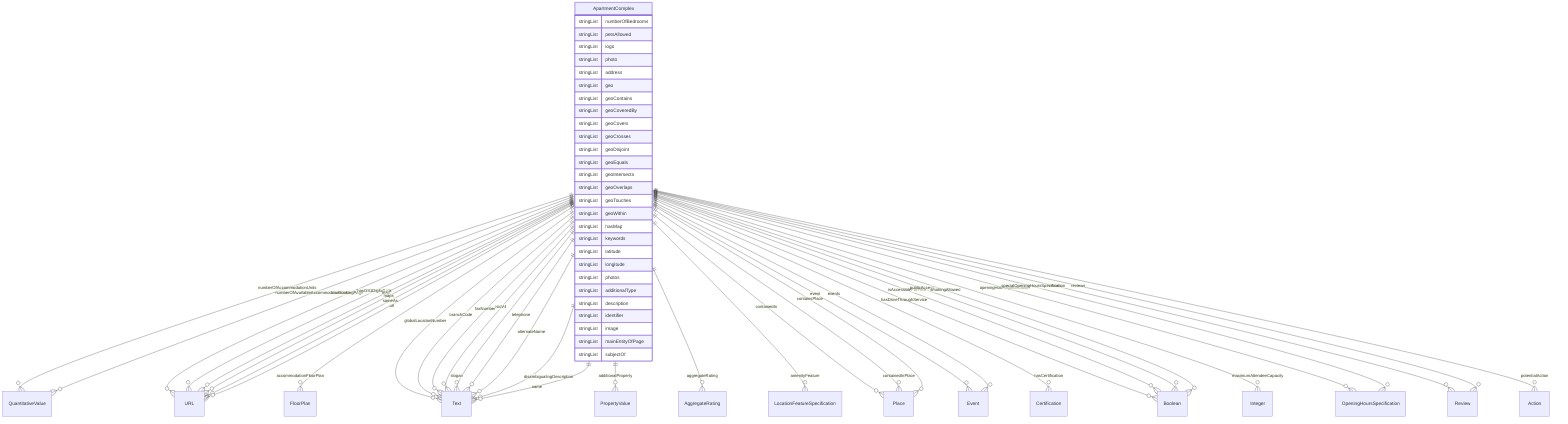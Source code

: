erDiagram
ApartmentComplex {
    stringList numberOfBedrooms  
    stringList petsAllowed  
    stringList logo  
    stringList photo  
    stringList address  
    stringList geo  
    stringList geoContains  
    stringList geoCoveredBy  
    stringList geoCovers  
    stringList geoCrosses  
    stringList geoDisjoint  
    stringList geoEquals  
    stringList geoIntersects  
    stringList geoOverlaps  
    stringList geoTouches  
    stringList geoWithin  
    stringList hasMap  
    stringList keywords  
    stringList latitude  
    stringList longitude  
    stringList photos  
    stringList additionalType  
    stringList description  
    stringList identifier  
    stringList image  
    stringList mainEntityOfPage  
    stringList subjectOf  
}

ApartmentComplex ||--}o QuantitativeValue : "numberOfAccommodationUnits"
ApartmentComplex ||--}o QuantitativeValue : "numberOfAvailableAccommodationUnits"
ApartmentComplex ||--}o URL : "tourBookingPage"
ApartmentComplex ||--}o FloorPlan : "accommodationFloorPlan"
ApartmentComplex ||--}o Text : "globalLocationNumber"
ApartmentComplex ||--}o URL : "hasGS1DigitalLink"
ApartmentComplex ||--}o PropertyValue : "additionalProperty"
ApartmentComplex ||--}o AggregateRating : "aggregateRating"
ApartmentComplex ||--}o LocationFeatureSpecification : "amenityFeature"
ApartmentComplex ||--}o Text : "branchCode"
ApartmentComplex ||--}o Place : "containedIn"
ApartmentComplex ||--}o Place : "containedInPlace"
ApartmentComplex ||--}o Place : "containsPlace"
ApartmentComplex ||--}o Event : "event"
ApartmentComplex ||--}o Event : "events"
ApartmentComplex ||--}o Text : "faxNumber"
ApartmentComplex ||--}o Certification : "hasCertification"
ApartmentComplex ||--}o Boolean : "hasDriveThroughService"
ApartmentComplex ||--}o Boolean : "isAccessibleForFree"
ApartmentComplex ||--}o Text : "isicV4"
ApartmentComplex ||--}o URL : "map"
ApartmentComplex ||--}o URL : "maps"
ApartmentComplex ||--}o Integer : "maximumAttendeeCapacity"
ApartmentComplex ||--}o OpeningHoursSpecification : "openingHoursSpecification"
ApartmentComplex ||--}o Boolean : "publicAccess"
ApartmentComplex ||--}o Review : "review"
ApartmentComplex ||--}o Review : "reviews"
ApartmentComplex ||--}o Text : "slogan"
ApartmentComplex ||--}o Boolean : "smokingAllowed"
ApartmentComplex ||--}o OpeningHoursSpecification : "specialOpeningHoursSpecification"
ApartmentComplex ||--}o Text : "telephone"
ApartmentComplex ||--}o Text : "alternateName"
ApartmentComplex ||--}o Text : "disambiguatingDescription"
ApartmentComplex ||--}o Text : "name"
ApartmentComplex ||--}o URL : "sameAs"
ApartmentComplex ||--}o Action : "potentialAction"
ApartmentComplex ||--}o URL : "url"